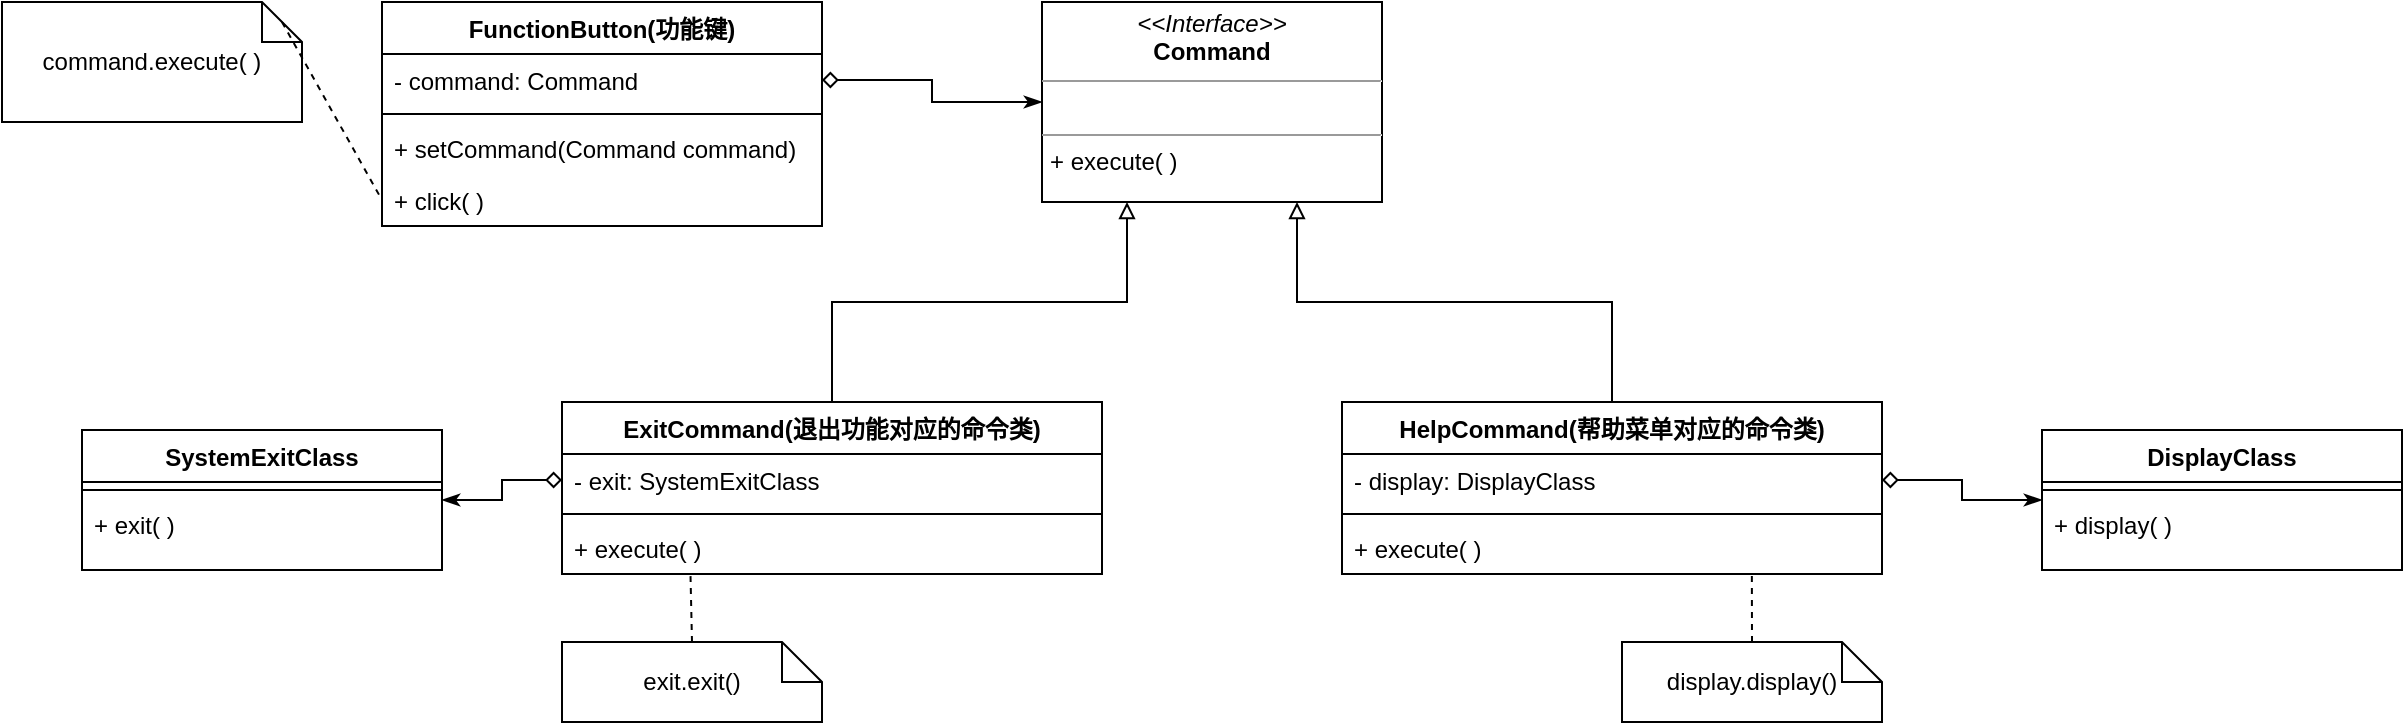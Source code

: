 <mxfile version="15.2.7" type="device"><diagram id="Jrrfg28HCyYWBXJS2s1I" name="第 1 页"><mxGraphModel dx="2032" dy="696" grid="1" gridSize="10" guides="1" tooltips="1" connect="1" arrows="1" fold="1" page="1" pageScale="1" pageWidth="827" pageHeight="1169" math="0" shadow="0"><root><mxCell id="0"/><mxCell id="1" parent="0"/><mxCell id="0vSsnD20e71OPBHBH92c-1" value="&lt;p style=&quot;margin: 0px ; margin-top: 4px ; text-align: center&quot;&gt;&lt;i&gt;&amp;lt;&amp;lt;Interface&amp;gt;&amp;gt;&lt;/i&gt;&lt;br&gt;&lt;b&gt;Command&lt;/b&gt;&lt;/p&gt;&lt;hr size=&quot;1&quot;&gt;&lt;p style=&quot;margin: 0px ; margin-left: 4px&quot;&gt;&lt;br&gt;&lt;/p&gt;&lt;hr size=&quot;1&quot;&gt;&lt;p style=&quot;margin: 0px ; margin-left: 4px&quot;&gt;+ execute( )&lt;/p&gt;" style="verticalAlign=top;align=left;overflow=fill;fontSize=12;fontFamily=Helvetica;html=1;" vertex="1" parent="1"><mxGeometry x="140" y="140" width="170" height="100" as="geometry"/></mxCell><mxCell id="0vSsnD20e71OPBHBH92c-2" value="FunctionButton(功能键)" style="swimlane;fontStyle=1;align=center;verticalAlign=top;childLayout=stackLayout;horizontal=1;startSize=26;horizontalStack=0;resizeParent=1;resizeParentMax=0;resizeLast=0;collapsible=1;marginBottom=0;" vertex="1" parent="1"><mxGeometry x="-190" y="140" width="220" height="112" as="geometry"/></mxCell><mxCell id="0vSsnD20e71OPBHBH92c-3" value="- command: Command" style="text;strokeColor=none;fillColor=none;align=left;verticalAlign=top;spacingLeft=4;spacingRight=4;overflow=hidden;rotatable=0;points=[[0,0.5],[1,0.5]];portConstraint=eastwest;" vertex="1" parent="0vSsnD20e71OPBHBH92c-2"><mxGeometry y="26" width="220" height="26" as="geometry"/></mxCell><mxCell id="0vSsnD20e71OPBHBH92c-4" value="" style="line;strokeWidth=1;fillColor=none;align=left;verticalAlign=middle;spacingTop=-1;spacingLeft=3;spacingRight=3;rotatable=0;labelPosition=right;points=[];portConstraint=eastwest;" vertex="1" parent="0vSsnD20e71OPBHBH92c-2"><mxGeometry y="52" width="220" height="8" as="geometry"/></mxCell><mxCell id="0vSsnD20e71OPBHBH92c-5" value="+ setCommand(Command command)" style="text;strokeColor=none;fillColor=none;align=left;verticalAlign=top;spacingLeft=4;spacingRight=4;overflow=hidden;rotatable=0;points=[[0,0.5],[1,0.5]];portConstraint=eastwest;" vertex="1" parent="0vSsnD20e71OPBHBH92c-2"><mxGeometry y="60" width="220" height="26" as="geometry"/></mxCell><mxCell id="0vSsnD20e71OPBHBH92c-6" value="+ click( )" style="text;strokeColor=none;fillColor=none;align=left;verticalAlign=top;spacingLeft=4;spacingRight=4;overflow=hidden;rotatable=0;points=[[0,0.5],[1,0.5]];portConstraint=eastwest;" vertex="1" parent="0vSsnD20e71OPBHBH92c-2"><mxGeometry y="86" width="220" height="26" as="geometry"/></mxCell><mxCell id="0vSsnD20e71OPBHBH92c-7" value="command.execute( )" style="shape=note;size=20;whiteSpace=wrap;html=1;" vertex="1" parent="1"><mxGeometry x="-380" y="140" width="150" height="60" as="geometry"/></mxCell><mxCell id="0vSsnD20e71OPBHBH92c-8" value="" style="endArrow=none;html=1;exitX=0;exitY=0;exitDx=140;exitDy=10;exitPerimeter=0;entryX=0;entryY=0.5;entryDx=0;entryDy=0;dashed=1;" edge="1" parent="1" source="0vSsnD20e71OPBHBH92c-7" target="0vSsnD20e71OPBHBH92c-6"><mxGeometry width="50" height="50" relative="1" as="geometry"><mxPoint x="-240" y="300" as="sourcePoint"/><mxPoint x="-190" y="250" as="targetPoint"/></mxGeometry></mxCell><mxCell id="0vSsnD20e71OPBHBH92c-9" style="edgeStyle=orthogonalEdgeStyle;rounded=0;orthogonalLoop=1;jettySize=auto;html=1;exitX=1;exitY=0.5;exitDx=0;exitDy=0;entryX=0;entryY=0.5;entryDx=0;entryDy=0;endArrow=classicThin;endFill=1;startArrow=diamond;startFill=0;" edge="1" parent="1" source="0vSsnD20e71OPBHBH92c-3" target="0vSsnD20e71OPBHBH92c-1"><mxGeometry relative="1" as="geometry"/></mxCell><mxCell id="0vSsnD20e71OPBHBH92c-31" style="edgeStyle=orthogonalEdgeStyle;rounded=0;orthogonalLoop=1;jettySize=auto;html=1;exitX=0.5;exitY=0;exitDx=0;exitDy=0;entryX=0.25;entryY=1;entryDx=0;entryDy=0;startArrow=none;startFill=0;endArrow=block;endFill=0;" edge="1" parent="1" source="0vSsnD20e71OPBHBH92c-10" target="0vSsnD20e71OPBHBH92c-1"><mxGeometry relative="1" as="geometry"/></mxCell><mxCell id="0vSsnD20e71OPBHBH92c-10" value="ExitCommand(退出功能对应的命令类)" style="swimlane;fontStyle=1;align=center;verticalAlign=top;childLayout=stackLayout;horizontal=1;startSize=26;horizontalStack=0;resizeParent=1;resizeParentMax=0;resizeLast=0;collapsible=1;marginBottom=0;" vertex="1" parent="1"><mxGeometry x="-100" y="340" width="270" height="86" as="geometry"/></mxCell><mxCell id="0vSsnD20e71OPBHBH92c-11" value="- exit: SystemExitClass" style="text;strokeColor=none;fillColor=none;align=left;verticalAlign=top;spacingLeft=4;spacingRight=4;overflow=hidden;rotatable=0;points=[[0,0.5],[1,0.5]];portConstraint=eastwest;" vertex="1" parent="0vSsnD20e71OPBHBH92c-10"><mxGeometry y="26" width="270" height="26" as="geometry"/></mxCell><mxCell id="0vSsnD20e71OPBHBH92c-12" value="" style="line;strokeWidth=1;fillColor=none;align=left;verticalAlign=middle;spacingTop=-1;spacingLeft=3;spacingRight=3;rotatable=0;labelPosition=right;points=[];portConstraint=eastwest;" vertex="1" parent="0vSsnD20e71OPBHBH92c-10"><mxGeometry y="52" width="270" height="8" as="geometry"/></mxCell><mxCell id="0vSsnD20e71OPBHBH92c-13" value="+ execute( )" style="text;strokeColor=none;fillColor=none;align=left;verticalAlign=top;spacingLeft=4;spacingRight=4;overflow=hidden;rotatable=0;points=[[0,0.5],[1,0.5]];portConstraint=eastwest;" vertex="1" parent="0vSsnD20e71OPBHBH92c-10"><mxGeometry y="60" width="270" height="26" as="geometry"/></mxCell><mxCell id="0vSsnD20e71OPBHBH92c-16" value="SystemExitClass" style="swimlane;fontStyle=1;align=center;verticalAlign=top;childLayout=stackLayout;horizontal=1;startSize=26;horizontalStack=0;resizeParent=1;resizeParentMax=0;resizeLast=0;collapsible=1;marginBottom=0;" vertex="1" parent="1"><mxGeometry x="-340" y="354" width="180" height="70" as="geometry"/></mxCell><mxCell id="0vSsnD20e71OPBHBH92c-18" value="" style="line;strokeWidth=1;fillColor=none;align=left;verticalAlign=middle;spacingTop=-1;spacingLeft=3;spacingRight=3;rotatable=0;labelPosition=right;points=[];portConstraint=eastwest;" vertex="1" parent="0vSsnD20e71OPBHBH92c-16"><mxGeometry y="26" width="180" height="8" as="geometry"/></mxCell><mxCell id="0vSsnD20e71OPBHBH92c-19" value="+ exit( )" style="text;strokeColor=none;fillColor=none;align=left;verticalAlign=top;spacingLeft=4;spacingRight=4;overflow=hidden;rotatable=0;points=[[0,0.5],[1,0.5]];portConstraint=eastwest;" vertex="1" parent="0vSsnD20e71OPBHBH92c-16"><mxGeometry y="34" width="180" height="36" as="geometry"/></mxCell><mxCell id="0vSsnD20e71OPBHBH92c-20" style="edgeStyle=orthogonalEdgeStyle;rounded=0;orthogonalLoop=1;jettySize=auto;html=1;exitX=0;exitY=0.5;exitDx=0;exitDy=0;entryX=1;entryY=0.5;entryDx=0;entryDy=0;startArrow=diamond;startFill=0;endArrow=classicThin;endFill=1;" edge="1" parent="1" source="0vSsnD20e71OPBHBH92c-11" target="0vSsnD20e71OPBHBH92c-16"><mxGeometry relative="1" as="geometry"/></mxCell><mxCell id="0vSsnD20e71OPBHBH92c-32" style="edgeStyle=orthogonalEdgeStyle;rounded=0;orthogonalLoop=1;jettySize=auto;html=1;exitX=0.5;exitY=0;exitDx=0;exitDy=0;entryX=0.75;entryY=1;entryDx=0;entryDy=0;startArrow=none;startFill=0;endArrow=block;endFill=0;" edge="1" parent="1" source="0vSsnD20e71OPBHBH92c-21" target="0vSsnD20e71OPBHBH92c-1"><mxGeometry relative="1" as="geometry"/></mxCell><mxCell id="0vSsnD20e71OPBHBH92c-21" value="HelpCommand(帮助菜单对应的命令类)" style="swimlane;fontStyle=1;align=center;verticalAlign=top;childLayout=stackLayout;horizontal=1;startSize=26;horizontalStack=0;resizeParent=1;resizeParentMax=0;resizeLast=0;collapsible=1;marginBottom=0;" vertex="1" parent="1"><mxGeometry x="290" y="340" width="270" height="86" as="geometry"/></mxCell><mxCell id="0vSsnD20e71OPBHBH92c-22" value="- display: DisplayClass" style="text;strokeColor=none;fillColor=none;align=left;verticalAlign=top;spacingLeft=4;spacingRight=4;overflow=hidden;rotatable=0;points=[[0,0.5],[1,0.5]];portConstraint=eastwest;" vertex="1" parent="0vSsnD20e71OPBHBH92c-21"><mxGeometry y="26" width="270" height="26" as="geometry"/></mxCell><mxCell id="0vSsnD20e71OPBHBH92c-23" value="" style="line;strokeWidth=1;fillColor=none;align=left;verticalAlign=middle;spacingTop=-1;spacingLeft=3;spacingRight=3;rotatable=0;labelPosition=right;points=[];portConstraint=eastwest;" vertex="1" parent="0vSsnD20e71OPBHBH92c-21"><mxGeometry y="52" width="270" height="8" as="geometry"/></mxCell><mxCell id="0vSsnD20e71OPBHBH92c-24" value="+ execute( )" style="text;strokeColor=none;fillColor=none;align=left;verticalAlign=top;spacingLeft=4;spacingRight=4;overflow=hidden;rotatable=0;points=[[0,0.5],[1,0.5]];portConstraint=eastwest;" vertex="1" parent="0vSsnD20e71OPBHBH92c-21"><mxGeometry y="60" width="270" height="26" as="geometry"/></mxCell><mxCell id="0vSsnD20e71OPBHBH92c-25" value="DisplayClass" style="swimlane;fontStyle=1;align=center;verticalAlign=top;childLayout=stackLayout;horizontal=1;startSize=26;horizontalStack=0;resizeParent=1;resizeParentMax=0;resizeLast=0;collapsible=1;marginBottom=0;" vertex="1" parent="1"><mxGeometry x="640" y="354" width="180" height="70" as="geometry"/></mxCell><mxCell id="0vSsnD20e71OPBHBH92c-26" value="" style="line;strokeWidth=1;fillColor=none;align=left;verticalAlign=middle;spacingTop=-1;spacingLeft=3;spacingRight=3;rotatable=0;labelPosition=right;points=[];portConstraint=eastwest;" vertex="1" parent="0vSsnD20e71OPBHBH92c-25"><mxGeometry y="26" width="180" height="8" as="geometry"/></mxCell><mxCell id="0vSsnD20e71OPBHBH92c-27" value="+ display( )" style="text;strokeColor=none;fillColor=none;align=left;verticalAlign=top;spacingLeft=4;spacingRight=4;overflow=hidden;rotatable=0;points=[[0,0.5],[1,0.5]];portConstraint=eastwest;" vertex="1" parent="0vSsnD20e71OPBHBH92c-25"><mxGeometry y="34" width="180" height="36" as="geometry"/></mxCell><mxCell id="0vSsnD20e71OPBHBH92c-29" style="edgeStyle=orthogonalEdgeStyle;rounded=0;orthogonalLoop=1;jettySize=auto;html=1;exitX=1;exitY=0.5;exitDx=0;exitDy=0;entryX=0;entryY=0.5;entryDx=0;entryDy=0;startArrow=diamond;startFill=0;endArrow=classicThin;endFill=1;" edge="1" parent="1" source="0vSsnD20e71OPBHBH92c-22" target="0vSsnD20e71OPBHBH92c-25"><mxGeometry relative="1" as="geometry"/></mxCell><mxCell id="0vSsnD20e71OPBHBH92c-33" value="exit.exit()" style="shape=note;size=20;whiteSpace=wrap;html=1;" vertex="1" parent="1"><mxGeometry x="-100" y="460" width="130" height="40" as="geometry"/></mxCell><mxCell id="0vSsnD20e71OPBHBH92c-34" value="display.display()" style="shape=note;size=20;whiteSpace=wrap;html=1;" vertex="1" parent="1"><mxGeometry x="430" y="460" width="130" height="40" as="geometry"/></mxCell><mxCell id="0vSsnD20e71OPBHBH92c-36" value="" style="endArrow=none;html=1;exitX=0.5;exitY=0;exitDx=0;exitDy=0;exitPerimeter=0;entryX=0.238;entryY=1.041;entryDx=0;entryDy=0;entryPerimeter=0;dashed=1;" edge="1" parent="1" source="0vSsnD20e71OPBHBH92c-33" target="0vSsnD20e71OPBHBH92c-13"><mxGeometry width="50" height="50" relative="1" as="geometry"><mxPoint x="130" y="480" as="sourcePoint"/><mxPoint x="180" y="430" as="targetPoint"/></mxGeometry></mxCell><mxCell id="0vSsnD20e71OPBHBH92c-37" value="" style="endArrow=none;html=1;dashed=1;exitX=0.5;exitY=0;exitDx=0;exitDy=0;exitPerimeter=0;entryX=0.759;entryY=1.005;entryDx=0;entryDy=0;entryPerimeter=0;" edge="1" parent="1" source="0vSsnD20e71OPBHBH92c-34" target="0vSsnD20e71OPBHBH92c-24"><mxGeometry width="50" height="50" relative="1" as="geometry"><mxPoint x="130" y="410" as="sourcePoint"/><mxPoint x="180" y="360" as="targetPoint"/></mxGeometry></mxCell></root></mxGraphModel></diagram></mxfile>